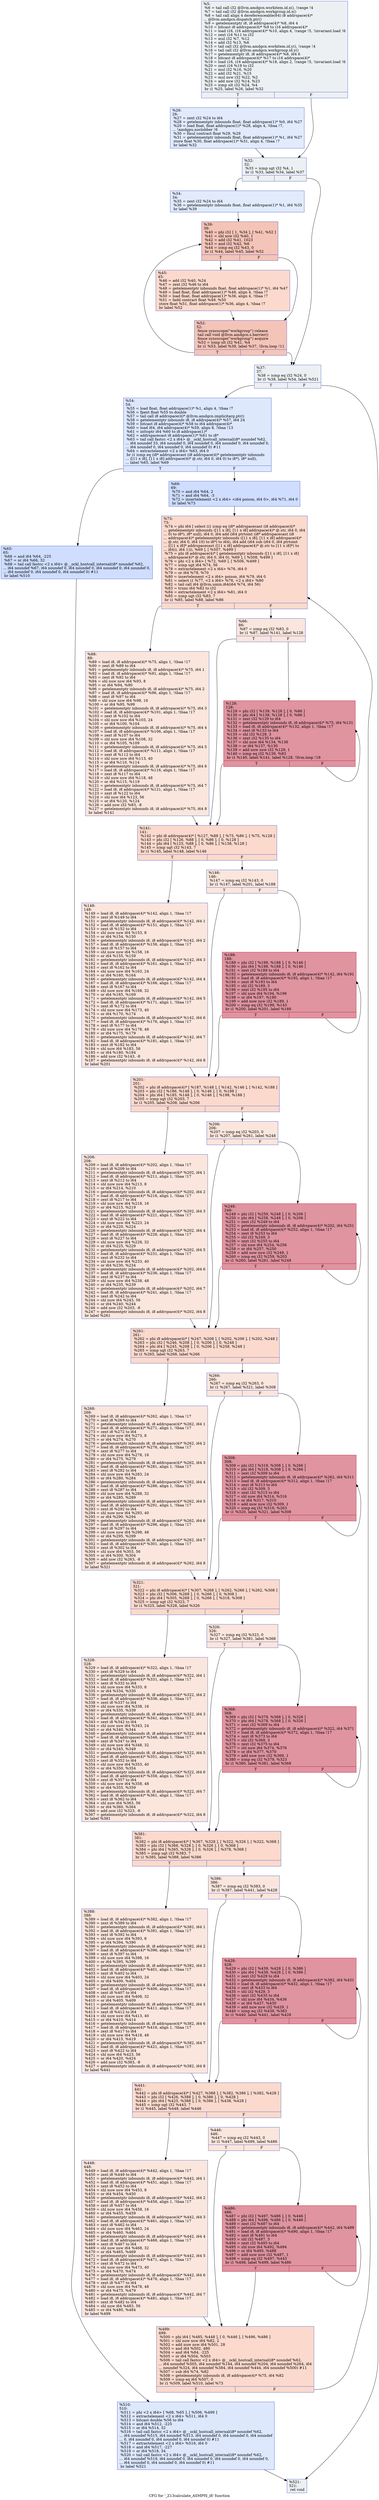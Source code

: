 digraph "CFG for '_Z13calculate_ASMPfS_ifi' function" {
	label="CFG for '_Z13calculate_ASMPfS_ifi' function";

	Node0x5fbd230 [shape=record,color="#3d50c3ff", style=filled, fillcolor="#d6dce470",label="{%5:\l  %6 = tail call i32 @llvm.amdgcn.workitem.id.x(), !range !4\l  %7 = tail call i32 @llvm.amdgcn.workgroup.id.x()\l  %8 = tail call align 4 dereferenceable(64) i8 addrspace(4)*\l... @llvm.amdgcn.dispatch.ptr()\l  %9 = getelementptr i8, i8 addrspace(4)* %8, i64 4\l  %10 = bitcast i8 addrspace(4)* %9 to i16 addrspace(4)*\l  %11 = load i16, i16 addrspace(4)* %10, align 4, !range !5, !invariant.load !6\l  %12 = zext i16 %11 to i32\l  %13 = mul i32 %7, %12\l  %14 = add i32 %13, %6\l  %15 = tail call i32 @llvm.amdgcn.workitem.id.y(), !range !4\l  %16 = tail call i32 @llvm.amdgcn.workgroup.id.y()\l  %17 = getelementptr i8, i8 addrspace(4)* %8, i64 6\l  %18 = bitcast i8 addrspace(4)* %17 to i16 addrspace(4)*\l  %19 = load i16, i16 addrspace(4)* %18, align 2, !range !5, !invariant.load !6\l  %20 = zext i16 %19 to i32\l  %21 = mul i32 %16, %20\l  %22 = add i32 %21, %15\l  %23 = mul nsw i32 %22, %2\l  %24 = add nsw i32 %14, %23\l  %25 = icmp ult i32 %24, %4\l  br i1 %25, label %26, label %32\l|{<s0>T|<s1>F}}"];
	Node0x5fbd230:s0 -> Node0x5fc0c70;
	Node0x5fbd230:s1 -> Node0x5fc0d00;
	Node0x5fc0c70 [shape=record,color="#3d50c3ff", style=filled, fillcolor="#bbd1f870",label="{%26:\l26:                                               \l  %27 = zext i32 %24 to i64\l  %28 = getelementptr inbounds float, float addrspace(1)* %0, i64 %27\l  %29 = load float, float addrspace(1)* %28, align 4, !tbaa !7,\l... !amdgpu.noclobber !6\l  %30 = fmul contract float %29, %29\l  %31 = getelementptr inbounds float, float addrspace(1)* %1, i64 %27\l  store float %30, float addrspace(1)* %31, align 4, !tbaa !7\l  br label %32\l}"];
	Node0x5fc0c70 -> Node0x5fc0d00;
	Node0x5fc0d00 [shape=record,color="#3d50c3ff", style=filled, fillcolor="#d6dce470",label="{%32:\l32:                                               \l  %33 = icmp sgt i32 %4, 1\l  br i1 %33, label %34, label %37\l|{<s0>T|<s1>F}}"];
	Node0x5fc0d00:s0 -> Node0x5fbfad0;
	Node0x5fc0d00:s1 -> Node0x5fc1b90;
	Node0x5fbfad0 [shape=record,color="#3d50c3ff", style=filled, fillcolor="#bbd1f870",label="{%34:\l34:                                               \l  %35 = zext i32 %24 to i64\l  %36 = getelementptr inbounds float, float addrspace(1)* %1, i64 %35\l  br label %39\l}"];
	Node0x5fbfad0 -> Node0x5fc1de0;
	Node0x5fc1b90 [shape=record,color="#3d50c3ff", style=filled, fillcolor="#d6dce470",label="{%37:\l37:                                               \l  %38 = icmp eq i32 %24, 0\l  br i1 %38, label %54, label %521\l|{<s0>T|<s1>F}}"];
	Node0x5fc1b90:s0 -> Node0x5fc1f30;
	Node0x5fc1b90:s1 -> Node0x5fc1f80;
	Node0x5fc1de0 [shape=record,color="#3d50c3ff", style=filled, fillcolor="#e97a5f70",label="{%39:\l39:                                               \l  %40 = phi i32 [ 1, %34 ], [ %41, %52 ]\l  %41 = shl nsw i32 %40, 1\l  %42 = add i32 %41, 1023\l  %43 = and i32 %42, %6\l  %44 = icmp eq i32 %43, 0\l  br i1 %44, label %45, label %52\l|{<s0>T|<s1>F}}"];
	Node0x5fc1de0:s0 -> Node0x5fc2470;
	Node0x5fc1de0:s1 -> Node0x5fc20f0;
	Node0x5fc2470 [shape=record,color="#3d50c3ff", style=filled, fillcolor="#f7ac8e70",label="{%45:\l45:                                               \l  %46 = add i32 %40, %24\l  %47 = zext i32 %46 to i64\l  %48 = getelementptr inbounds float, float addrspace(1)* %1, i64 %47\l  %49 = load float, float addrspace(1)* %48, align 4, !tbaa !7\l  %50 = load float, float addrspace(1)* %36, align 4, !tbaa !7\l  %51 = fadd contract float %49, %50\l  store float %51, float addrspace(1)* %36, align 4, !tbaa !7\l  br label %52\l}"];
	Node0x5fc2470 -> Node0x5fc20f0;
	Node0x5fc20f0 [shape=record,color="#3d50c3ff", style=filled, fillcolor="#e97a5f70",label="{%52:\l52:                                               \l  fence syncscope(\"workgroup\") release\l  tail call void @llvm.amdgcn.s.barrier()\l  fence syncscope(\"workgroup\") acquire\l  %53 = icmp slt i32 %41, %4\l  br i1 %53, label %39, label %37, !llvm.loop !11\l|{<s0>T|<s1>F}}"];
	Node0x5fc20f0:s0 -> Node0x5fc1de0;
	Node0x5fc20f0:s1 -> Node0x5fc1b90;
	Node0x5fc1f30 [shape=record,color="#3d50c3ff", style=filled, fillcolor="#b2ccfb70",label="{%54:\l54:                                               \l  %55 = load float, float addrspace(1)* %1, align 4, !tbaa !7\l  %56 = fpext float %55 to double\l  %57 = tail call i8 addrspace(4)* @llvm.amdgcn.implicitarg.ptr()\l  %58 = getelementptr inbounds i8, i8 addrspace(4)* %57, i64 24\l  %59 = bitcast i8 addrspace(4)* %58 to i64 addrspace(4)*\l  %60 = load i64, i64 addrspace(4)* %59, align 8, !tbaa !13\l  %61 = inttoptr i64 %60 to i8 addrspace(1)*\l  %62 = addrspacecast i8 addrspace(1)* %61 to i8*\l  %63 = tail call fastcc \<2 x i64\> @__ockl_hostcall_internal(i8* noundef %62,\l... i64 noundef 33, i64 noundef 0, i64 noundef 0, i64 noundef 0, i64 noundef 0,\l... i64 noundef 0, i64 noundef 0, i64 noundef 0) #11\l  %64 = extractelement \<2 x i64\> %63, i64 0\l  br i1 icmp eq (i8* addrspacecast (i8 addrspace(4)* getelementptr inbounds\l... ([11 x i8], [11 x i8] addrspace(4)* @.str, i64 0, i64 0) to i8*), i8* null),\l... label %65, label %69\l|{<s0>T|<s1>F}}"];
	Node0x5fc1f30:s0 -> Node0x5fc1ac0;
	Node0x5fc1f30:s1 -> Node0x5fc3d50;
	Node0x5fc1ac0 [shape=record,color="#3d50c3ff", style=filled, fillcolor="#93b5fe70",label="{%65:\l65:                                               \l  %66 = and i64 %64, -225\l  %67 = or i64 %66, 32\l  %68 = tail call fastcc \<2 x i64\> @__ockl_hostcall_internal(i8* noundef %62,\l... i64 noundef %67, i64 noundef 0, i64 noundef 0, i64 noundef 0, i64 noundef 0,\l... i64 noundef 0, i64 noundef 0, i64 noundef 0) #11\l  br label %510\l}"];
	Node0x5fc1ac0 -> Node0x5fc4c00;
	Node0x5fc3d50 [shape=record,color="#3d50c3ff", style=filled, fillcolor="#93b5fe70",label="{%69:\l69:                                               \l  %70 = and i64 %64, 2\l  %71 = and i64 %64, -3\l  %72 = insertelement \<2 x i64\> \<i64 poison, i64 0\>, i64 %71, i64 0\l  br label %73\l}"];
	Node0x5fc3d50 -> Node0x5fc57a0;
	Node0x5fc57a0 [shape=record,color="#3d50c3ff", style=filled, fillcolor="#f7ac8e70",label="{%73:\l73:                                               \l  %74 = phi i64 [ select (i1 icmp eq (i8* addrspacecast (i8 addrspace(4)*\l... getelementptr inbounds ([11 x i8], [11 x i8] addrspace(4)* @.str, i64 0, i64\l... 0) to i8*), i8* null), i64 0, i64 add (i64 ptrtoint (i8* addrspacecast (i8\l... addrspace(4)* getelementptr inbounds ([11 x i8], [11 x i8] addrspace(4)*\l... @.str, i64 0, i64 10) to i8*) to i64), i64 add (i64 sub (i64 0, i64 ptrtoint\l... ([11 x i8]* addrspacecast ([11 x i8] addrspace(4)* @.str to [11 x i8]*) to\l... i64)), i64 1))), %69 ], [ %507, %499 ]\l  %75 = phi i8 addrspace(4)* [ getelementptr inbounds ([11 x i8], [11 x i8]\l... addrspace(4)* @.str, i64 0, i64 0), %69 ], [ %508, %499 ]\l  %76 = phi \<2 x i64\> [ %72, %69 ], [ %506, %499 ]\l  %77 = icmp ugt i64 %74, 56\l  %78 = extractelement \<2 x i64\> %76, i64 0\l  %79 = or i64 %78, %70\l  %80 = insertelement \<2 x i64\> poison, i64 %79, i64 0\l  %81 = select i1 %77, \<2 x i64\> %76, \<2 x i64\> %80\l  %82 = tail call i64 @llvm.umin.i64(i64 %74, i64 56)\l  %83 = trunc i64 %82 to i32\l  %84 = extractelement \<2 x i64\> %81, i64 0\l  %85 = icmp ugt i32 %83, 7\l  br i1 %85, label %88, label %86\l|{<s0>T|<s1>F}}"];
	Node0x5fc57a0:s0 -> Node0x5fc6710;
	Node0x5fc57a0:s1 -> Node0x5fc67a0;
	Node0x5fc67a0 [shape=record,color="#3d50c3ff", style=filled, fillcolor="#f3c7b170",label="{%86:\l86:                                               \l  %87 = icmp eq i32 %83, 0\l  br i1 %87, label %141, label %128\l|{<s0>T|<s1>F}}"];
	Node0x5fc67a0:s0 -> Node0x5fc6970;
	Node0x5fc67a0:s1 -> Node0x5fc69c0;
	Node0x5fc6710 [shape=record,color="#3d50c3ff", style=filled, fillcolor="#f3c7b170",label="{%88:\l88:                                               \l  %89 = load i8, i8 addrspace(4)* %75, align 1, !tbaa !17\l  %90 = zext i8 %89 to i64\l  %91 = getelementptr inbounds i8, i8 addrspace(4)* %75, i64 1\l  %92 = load i8, i8 addrspace(4)* %91, align 1, !tbaa !17\l  %93 = zext i8 %92 to i64\l  %94 = shl nuw nsw i64 %93, 8\l  %95 = or i64 %94, %90\l  %96 = getelementptr inbounds i8, i8 addrspace(4)* %75, i64 2\l  %97 = load i8, i8 addrspace(4)* %96, align 1, !tbaa !17\l  %98 = zext i8 %97 to i64\l  %99 = shl nuw nsw i64 %98, 16\l  %100 = or i64 %95, %99\l  %101 = getelementptr inbounds i8, i8 addrspace(4)* %75, i64 3\l  %102 = load i8, i8 addrspace(4)* %101, align 1, !tbaa !17\l  %103 = zext i8 %102 to i64\l  %104 = shl nuw nsw i64 %103, 24\l  %105 = or i64 %100, %104\l  %106 = getelementptr inbounds i8, i8 addrspace(4)* %75, i64 4\l  %107 = load i8, i8 addrspace(4)* %106, align 1, !tbaa !17\l  %108 = zext i8 %107 to i64\l  %109 = shl nuw nsw i64 %108, 32\l  %110 = or i64 %105, %109\l  %111 = getelementptr inbounds i8, i8 addrspace(4)* %75, i64 5\l  %112 = load i8, i8 addrspace(4)* %111, align 1, !tbaa !17\l  %113 = zext i8 %112 to i64\l  %114 = shl nuw nsw i64 %113, 40\l  %115 = or i64 %110, %114\l  %116 = getelementptr inbounds i8, i8 addrspace(4)* %75, i64 6\l  %117 = load i8, i8 addrspace(4)* %116, align 1, !tbaa !17\l  %118 = zext i8 %117 to i64\l  %119 = shl nuw nsw i64 %118, 48\l  %120 = or i64 %115, %119\l  %121 = getelementptr inbounds i8, i8 addrspace(4)* %75, i64 7\l  %122 = load i8, i8 addrspace(4)* %121, align 1, !tbaa !17\l  %123 = zext i8 %122 to i64\l  %124 = shl nuw i64 %123, 56\l  %125 = or i64 %120, %124\l  %126 = add nsw i32 %83, -8\l  %127 = getelementptr inbounds i8, i8 addrspace(4)* %75, i64 8\l  br label %141\l}"];
	Node0x5fc6710 -> Node0x5fc6970;
	Node0x5fc69c0 [shape=record,color="#b70d28ff", style=filled, fillcolor="#b70d2870",label="{%128:\l128:                                              \l  %129 = phi i32 [ %139, %128 ], [ 0, %86 ]\l  %130 = phi i64 [ %138, %128 ], [ 0, %86 ]\l  %131 = zext i32 %129 to i64\l  %132 = getelementptr inbounds i8, i8 addrspace(4)* %75, i64 %131\l  %133 = load i8, i8 addrspace(4)* %132, align 1, !tbaa !17\l  %134 = zext i8 %133 to i64\l  %135 = shl i32 %129, 3\l  %136 = zext i32 %135 to i64\l  %137 = shl nuw i64 %134, %136\l  %138 = or i64 %137, %130\l  %139 = add nuw nsw i32 %129, 1\l  %140 = icmp eq i32 %139, %83\l  br i1 %140, label %141, label %128, !llvm.loop !18\l|{<s0>T|<s1>F}}"];
	Node0x5fc69c0:s0 -> Node0x5fc6970;
	Node0x5fc69c0:s1 -> Node0x5fc69c0;
	Node0x5fc6970 [shape=record,color="#3d50c3ff", style=filled, fillcolor="#f7ac8e70",label="{%141:\l141:                                              \l  %142 = phi i8 addrspace(4)* [ %127, %88 ], [ %75, %86 ], [ %75, %128 ]\l  %143 = phi i32 [ %126, %88 ], [ 0, %86 ], [ 0, %128 ]\l  %144 = phi i64 [ %125, %88 ], [ 0, %86 ], [ %138, %128 ]\l  %145 = icmp ugt i32 %143, 7\l  br i1 %145, label %148, label %146\l|{<s0>T|<s1>F}}"];
	Node0x5fc6970:s0 -> Node0x5fc9820;
	Node0x5fc6970:s1 -> Node0x5fc9870;
	Node0x5fc9870 [shape=record,color="#3d50c3ff", style=filled, fillcolor="#f3c7b170",label="{%146:\l146:                                              \l  %147 = icmp eq i32 %143, 0\l  br i1 %147, label %201, label %188\l|{<s0>T|<s1>F}}"];
	Node0x5fc9870:s0 -> Node0x5fc9a40;
	Node0x5fc9870:s1 -> Node0x5fc9a90;
	Node0x5fc9820 [shape=record,color="#3d50c3ff", style=filled, fillcolor="#f3c7b170",label="{%148:\l148:                                              \l  %149 = load i8, i8 addrspace(4)* %142, align 1, !tbaa !17\l  %150 = zext i8 %149 to i64\l  %151 = getelementptr inbounds i8, i8 addrspace(4)* %142, i64 1\l  %152 = load i8, i8 addrspace(4)* %151, align 1, !tbaa !17\l  %153 = zext i8 %152 to i64\l  %154 = shl nuw nsw i64 %153, 8\l  %155 = or i64 %154, %150\l  %156 = getelementptr inbounds i8, i8 addrspace(4)* %142, i64 2\l  %157 = load i8, i8 addrspace(4)* %156, align 1, !tbaa !17\l  %158 = zext i8 %157 to i64\l  %159 = shl nuw nsw i64 %158, 16\l  %160 = or i64 %155, %159\l  %161 = getelementptr inbounds i8, i8 addrspace(4)* %142, i64 3\l  %162 = load i8, i8 addrspace(4)* %161, align 1, !tbaa !17\l  %163 = zext i8 %162 to i64\l  %164 = shl nuw nsw i64 %163, 24\l  %165 = or i64 %160, %164\l  %166 = getelementptr inbounds i8, i8 addrspace(4)* %142, i64 4\l  %167 = load i8, i8 addrspace(4)* %166, align 1, !tbaa !17\l  %168 = zext i8 %167 to i64\l  %169 = shl nuw nsw i64 %168, 32\l  %170 = or i64 %165, %169\l  %171 = getelementptr inbounds i8, i8 addrspace(4)* %142, i64 5\l  %172 = load i8, i8 addrspace(4)* %171, align 1, !tbaa !17\l  %173 = zext i8 %172 to i64\l  %174 = shl nuw nsw i64 %173, 40\l  %175 = or i64 %170, %174\l  %176 = getelementptr inbounds i8, i8 addrspace(4)* %142, i64 6\l  %177 = load i8, i8 addrspace(4)* %176, align 1, !tbaa !17\l  %178 = zext i8 %177 to i64\l  %179 = shl nuw nsw i64 %178, 48\l  %180 = or i64 %175, %179\l  %181 = getelementptr inbounds i8, i8 addrspace(4)* %142, i64 7\l  %182 = load i8, i8 addrspace(4)* %181, align 1, !tbaa !17\l  %183 = zext i8 %182 to i64\l  %184 = shl nuw i64 %183, 56\l  %185 = or i64 %180, %184\l  %186 = add nsw i32 %143, -8\l  %187 = getelementptr inbounds i8, i8 addrspace(4)* %142, i64 8\l  br label %201\l}"];
	Node0x5fc9820 -> Node0x5fc9a40;
	Node0x5fc9a90 [shape=record,color="#b70d28ff", style=filled, fillcolor="#b70d2870",label="{%188:\l188:                                              \l  %189 = phi i32 [ %199, %188 ], [ 0, %146 ]\l  %190 = phi i64 [ %198, %188 ], [ 0, %146 ]\l  %191 = zext i32 %189 to i64\l  %192 = getelementptr inbounds i8, i8 addrspace(4)* %142, i64 %191\l  %193 = load i8, i8 addrspace(4)* %192, align 1, !tbaa !17\l  %194 = zext i8 %193 to i64\l  %195 = shl i32 %189, 3\l  %196 = zext i32 %195 to i64\l  %197 = shl nuw i64 %194, %196\l  %198 = or i64 %197, %190\l  %199 = add nuw nsw i32 %189, 1\l  %200 = icmp eq i32 %199, %143\l  br i1 %200, label %201, label %188\l|{<s0>T|<s1>F}}"];
	Node0x5fc9a90:s0 -> Node0x5fc9a40;
	Node0x5fc9a90:s1 -> Node0x5fc9a90;
	Node0x5fc9a40 [shape=record,color="#3d50c3ff", style=filled, fillcolor="#f7ac8e70",label="{%201:\l201:                                              \l  %202 = phi i8 addrspace(4)* [ %187, %148 ], [ %142, %146 ], [ %142, %188 ]\l  %203 = phi i32 [ %186, %148 ], [ 0, %146 ], [ 0, %188 ]\l  %204 = phi i64 [ %185, %148 ], [ 0, %146 ], [ %198, %188 ]\l  %205 = icmp ugt i32 %203, 7\l  br i1 %205, label %208, label %206\l|{<s0>T|<s1>F}}"];
	Node0x5fc9a40:s0 -> Node0x5fcbb50;
	Node0x5fc9a40:s1 -> Node0x5fcbba0;
	Node0x5fcbba0 [shape=record,color="#3d50c3ff", style=filled, fillcolor="#f3c7b170",label="{%206:\l206:                                              \l  %207 = icmp eq i32 %203, 0\l  br i1 %207, label %261, label %248\l|{<s0>T|<s1>F}}"];
	Node0x5fcbba0:s0 -> Node0x5fcbd30;
	Node0x5fcbba0:s1 -> Node0x5fcbd80;
	Node0x5fcbb50 [shape=record,color="#3d50c3ff", style=filled, fillcolor="#f3c7b170",label="{%208:\l208:                                              \l  %209 = load i8, i8 addrspace(4)* %202, align 1, !tbaa !17\l  %210 = zext i8 %209 to i64\l  %211 = getelementptr inbounds i8, i8 addrspace(4)* %202, i64 1\l  %212 = load i8, i8 addrspace(4)* %211, align 1, !tbaa !17\l  %213 = zext i8 %212 to i64\l  %214 = shl nuw nsw i64 %213, 8\l  %215 = or i64 %214, %210\l  %216 = getelementptr inbounds i8, i8 addrspace(4)* %202, i64 2\l  %217 = load i8, i8 addrspace(4)* %216, align 1, !tbaa !17\l  %218 = zext i8 %217 to i64\l  %219 = shl nuw nsw i64 %218, 16\l  %220 = or i64 %215, %219\l  %221 = getelementptr inbounds i8, i8 addrspace(4)* %202, i64 3\l  %222 = load i8, i8 addrspace(4)* %221, align 1, !tbaa !17\l  %223 = zext i8 %222 to i64\l  %224 = shl nuw nsw i64 %223, 24\l  %225 = or i64 %220, %224\l  %226 = getelementptr inbounds i8, i8 addrspace(4)* %202, i64 4\l  %227 = load i8, i8 addrspace(4)* %226, align 1, !tbaa !17\l  %228 = zext i8 %227 to i64\l  %229 = shl nuw nsw i64 %228, 32\l  %230 = or i64 %225, %229\l  %231 = getelementptr inbounds i8, i8 addrspace(4)* %202, i64 5\l  %232 = load i8, i8 addrspace(4)* %231, align 1, !tbaa !17\l  %233 = zext i8 %232 to i64\l  %234 = shl nuw nsw i64 %233, 40\l  %235 = or i64 %230, %234\l  %236 = getelementptr inbounds i8, i8 addrspace(4)* %202, i64 6\l  %237 = load i8, i8 addrspace(4)* %236, align 1, !tbaa !17\l  %238 = zext i8 %237 to i64\l  %239 = shl nuw nsw i64 %238, 48\l  %240 = or i64 %235, %239\l  %241 = getelementptr inbounds i8, i8 addrspace(4)* %202, i64 7\l  %242 = load i8, i8 addrspace(4)* %241, align 1, !tbaa !17\l  %243 = zext i8 %242 to i64\l  %244 = shl nuw i64 %243, 56\l  %245 = or i64 %240, %244\l  %246 = add nsw i32 %203, -8\l  %247 = getelementptr inbounds i8, i8 addrspace(4)* %202, i64 8\l  br label %261\l}"];
	Node0x5fcbb50 -> Node0x5fcbd30;
	Node0x5fcbd80 [shape=record,color="#b70d28ff", style=filled, fillcolor="#b70d2870",label="{%248:\l248:                                              \l  %249 = phi i32 [ %259, %248 ], [ 0, %206 ]\l  %250 = phi i64 [ %258, %248 ], [ 0, %206 ]\l  %251 = zext i32 %249 to i64\l  %252 = getelementptr inbounds i8, i8 addrspace(4)* %202, i64 %251\l  %253 = load i8, i8 addrspace(4)* %252, align 1, !tbaa !17\l  %254 = zext i8 %253 to i64\l  %255 = shl i32 %249, 3\l  %256 = zext i32 %255 to i64\l  %257 = shl nuw i64 %254, %256\l  %258 = or i64 %257, %250\l  %259 = add nuw nsw i32 %249, 1\l  %260 = icmp eq i32 %259, %203\l  br i1 %260, label %261, label %248\l|{<s0>T|<s1>F}}"];
	Node0x5fcbd80:s0 -> Node0x5fcbd30;
	Node0x5fcbd80:s1 -> Node0x5fcbd80;
	Node0x5fcbd30 [shape=record,color="#3d50c3ff", style=filled, fillcolor="#f7ac8e70",label="{%261:\l261:                                              \l  %262 = phi i8 addrspace(4)* [ %247, %208 ], [ %202, %206 ], [ %202, %248 ]\l  %263 = phi i32 [ %246, %208 ], [ 0, %206 ], [ 0, %248 ]\l  %264 = phi i64 [ %245, %208 ], [ 0, %206 ], [ %258, %248 ]\l  %265 = icmp ugt i32 %263, 7\l  br i1 %265, label %268, label %266\l|{<s0>T|<s1>F}}"];
	Node0x5fcbd30:s0 -> Node0x5fc8e90;
	Node0x5fcbd30:s1 -> Node0x5fc8ee0;
	Node0x5fc8ee0 [shape=record,color="#3d50c3ff", style=filled, fillcolor="#f3c7b170",label="{%266:\l266:                                              \l  %267 = icmp eq i32 %263, 0\l  br i1 %267, label %321, label %308\l|{<s0>T|<s1>F}}"];
	Node0x5fc8ee0:s0 -> Node0x5fce7c0;
	Node0x5fc8ee0:s1 -> Node0x5fce810;
	Node0x5fc8e90 [shape=record,color="#3d50c3ff", style=filled, fillcolor="#f3c7b170",label="{%268:\l268:                                              \l  %269 = load i8, i8 addrspace(4)* %262, align 1, !tbaa !17\l  %270 = zext i8 %269 to i64\l  %271 = getelementptr inbounds i8, i8 addrspace(4)* %262, i64 1\l  %272 = load i8, i8 addrspace(4)* %271, align 1, !tbaa !17\l  %273 = zext i8 %272 to i64\l  %274 = shl nuw nsw i64 %273, 8\l  %275 = or i64 %274, %270\l  %276 = getelementptr inbounds i8, i8 addrspace(4)* %262, i64 2\l  %277 = load i8, i8 addrspace(4)* %276, align 1, !tbaa !17\l  %278 = zext i8 %277 to i64\l  %279 = shl nuw nsw i64 %278, 16\l  %280 = or i64 %275, %279\l  %281 = getelementptr inbounds i8, i8 addrspace(4)* %262, i64 3\l  %282 = load i8, i8 addrspace(4)* %281, align 1, !tbaa !17\l  %283 = zext i8 %282 to i64\l  %284 = shl nuw nsw i64 %283, 24\l  %285 = or i64 %280, %284\l  %286 = getelementptr inbounds i8, i8 addrspace(4)* %262, i64 4\l  %287 = load i8, i8 addrspace(4)* %286, align 1, !tbaa !17\l  %288 = zext i8 %287 to i64\l  %289 = shl nuw nsw i64 %288, 32\l  %290 = or i64 %285, %289\l  %291 = getelementptr inbounds i8, i8 addrspace(4)* %262, i64 5\l  %292 = load i8, i8 addrspace(4)* %291, align 1, !tbaa !17\l  %293 = zext i8 %292 to i64\l  %294 = shl nuw nsw i64 %293, 40\l  %295 = or i64 %290, %294\l  %296 = getelementptr inbounds i8, i8 addrspace(4)* %262, i64 6\l  %297 = load i8, i8 addrspace(4)* %296, align 1, !tbaa !17\l  %298 = zext i8 %297 to i64\l  %299 = shl nuw nsw i64 %298, 48\l  %300 = or i64 %295, %299\l  %301 = getelementptr inbounds i8, i8 addrspace(4)* %262, i64 7\l  %302 = load i8, i8 addrspace(4)* %301, align 1, !tbaa !17\l  %303 = zext i8 %302 to i64\l  %304 = shl nuw i64 %303, 56\l  %305 = or i64 %300, %304\l  %306 = add nsw i32 %263, -8\l  %307 = getelementptr inbounds i8, i8 addrspace(4)* %262, i64 8\l  br label %321\l}"];
	Node0x5fc8e90 -> Node0x5fce7c0;
	Node0x5fce810 [shape=record,color="#b70d28ff", style=filled, fillcolor="#b70d2870",label="{%308:\l308:                                              \l  %309 = phi i32 [ %319, %308 ], [ 0, %266 ]\l  %310 = phi i64 [ %318, %308 ], [ 0, %266 ]\l  %311 = zext i32 %309 to i64\l  %312 = getelementptr inbounds i8, i8 addrspace(4)* %262, i64 %311\l  %313 = load i8, i8 addrspace(4)* %312, align 1, !tbaa !17\l  %314 = zext i8 %313 to i64\l  %315 = shl i32 %309, 3\l  %316 = zext i32 %315 to i64\l  %317 = shl nuw i64 %314, %316\l  %318 = or i64 %317, %310\l  %319 = add nuw nsw i32 %309, 1\l  %320 = icmp eq i32 %319, %263\l  br i1 %320, label %321, label %308\l|{<s0>T|<s1>F}}"];
	Node0x5fce810:s0 -> Node0x5fce7c0;
	Node0x5fce810:s1 -> Node0x5fce810;
	Node0x5fce7c0 [shape=record,color="#3d50c3ff", style=filled, fillcolor="#f7ac8e70",label="{%321:\l321:                                              \l  %322 = phi i8 addrspace(4)* [ %307, %268 ], [ %262, %266 ], [ %262, %308 ]\l  %323 = phi i32 [ %306, %268 ], [ 0, %266 ], [ 0, %308 ]\l  %324 = phi i64 [ %305, %268 ], [ 0, %266 ], [ %318, %308 ]\l  %325 = icmp ugt i32 %323, 7\l  br i1 %325, label %328, label %326\l|{<s0>T|<s1>F}}"];
	Node0x5fce7c0:s0 -> Node0x5fc71b0;
	Node0x5fce7c0:s1 -> Node0x5fc7200;
	Node0x5fc7200 [shape=record,color="#3d50c3ff", style=filled, fillcolor="#f3c7b170",label="{%326:\l326:                                              \l  %327 = icmp eq i32 %323, 0\l  br i1 %327, label %381, label %368\l|{<s0>T|<s1>F}}"];
	Node0x5fc7200:s0 -> Node0x5fc7390;
	Node0x5fc7200:s1 -> Node0x5fc73e0;
	Node0x5fc71b0 [shape=record,color="#3d50c3ff", style=filled, fillcolor="#f3c7b170",label="{%328:\l328:                                              \l  %329 = load i8, i8 addrspace(4)* %322, align 1, !tbaa !17\l  %330 = zext i8 %329 to i64\l  %331 = getelementptr inbounds i8, i8 addrspace(4)* %322, i64 1\l  %332 = load i8, i8 addrspace(4)* %331, align 1, !tbaa !17\l  %333 = zext i8 %332 to i64\l  %334 = shl nuw nsw i64 %333, 8\l  %335 = or i64 %334, %330\l  %336 = getelementptr inbounds i8, i8 addrspace(4)* %322, i64 2\l  %337 = load i8, i8 addrspace(4)* %336, align 1, !tbaa !17\l  %338 = zext i8 %337 to i64\l  %339 = shl nuw nsw i64 %338, 16\l  %340 = or i64 %335, %339\l  %341 = getelementptr inbounds i8, i8 addrspace(4)* %322, i64 3\l  %342 = load i8, i8 addrspace(4)* %341, align 1, !tbaa !17\l  %343 = zext i8 %342 to i64\l  %344 = shl nuw nsw i64 %343, 24\l  %345 = or i64 %340, %344\l  %346 = getelementptr inbounds i8, i8 addrspace(4)* %322, i64 4\l  %347 = load i8, i8 addrspace(4)* %346, align 1, !tbaa !17\l  %348 = zext i8 %347 to i64\l  %349 = shl nuw nsw i64 %348, 32\l  %350 = or i64 %345, %349\l  %351 = getelementptr inbounds i8, i8 addrspace(4)* %322, i64 5\l  %352 = load i8, i8 addrspace(4)* %351, align 1, !tbaa !17\l  %353 = zext i8 %352 to i64\l  %354 = shl nuw nsw i64 %353, 40\l  %355 = or i64 %350, %354\l  %356 = getelementptr inbounds i8, i8 addrspace(4)* %322, i64 6\l  %357 = load i8, i8 addrspace(4)* %356, align 1, !tbaa !17\l  %358 = zext i8 %357 to i64\l  %359 = shl nuw nsw i64 %358, 48\l  %360 = or i64 %355, %359\l  %361 = getelementptr inbounds i8, i8 addrspace(4)* %322, i64 7\l  %362 = load i8, i8 addrspace(4)* %361, align 1, !tbaa !17\l  %363 = zext i8 %362 to i64\l  %364 = shl nuw i64 %363, 56\l  %365 = or i64 %360, %364\l  %366 = add nsw i32 %323, -8\l  %367 = getelementptr inbounds i8, i8 addrspace(4)* %322, i64 8\l  br label %381\l}"];
	Node0x5fc71b0 -> Node0x5fc7390;
	Node0x5fc73e0 [shape=record,color="#b70d28ff", style=filled, fillcolor="#b70d2870",label="{%368:\l368:                                              \l  %369 = phi i32 [ %379, %368 ], [ 0, %326 ]\l  %370 = phi i64 [ %378, %368 ], [ 0, %326 ]\l  %371 = zext i32 %369 to i64\l  %372 = getelementptr inbounds i8, i8 addrspace(4)* %322, i64 %371\l  %373 = load i8, i8 addrspace(4)* %372, align 1, !tbaa !17\l  %374 = zext i8 %373 to i64\l  %375 = shl i32 %369, 3\l  %376 = zext i32 %375 to i64\l  %377 = shl nuw i64 %374, %376\l  %378 = or i64 %377, %370\l  %379 = add nuw nsw i32 %369, 1\l  %380 = icmp eq i32 %379, %323\l  br i1 %380, label %381, label %368\l|{<s0>T|<s1>F}}"];
	Node0x5fc73e0:s0 -> Node0x5fc7390;
	Node0x5fc73e0:s1 -> Node0x5fc73e0;
	Node0x5fc7390 [shape=record,color="#3d50c3ff", style=filled, fillcolor="#f7ac8e70",label="{%381:\l381:                                              \l  %382 = phi i8 addrspace(4)* [ %367, %328 ], [ %322, %326 ], [ %322, %368 ]\l  %383 = phi i32 [ %366, %328 ], [ 0, %326 ], [ 0, %368 ]\l  %384 = phi i64 [ %365, %328 ], [ 0, %326 ], [ %378, %368 ]\l  %385 = icmp ugt i32 %383, 7\l  br i1 %385, label %388, label %386\l|{<s0>T|<s1>F}}"];
	Node0x5fc7390:s0 -> Node0x5fd34b0;
	Node0x5fc7390:s1 -> Node0x5fd3500;
	Node0x5fd3500 [shape=record,color="#3d50c3ff", style=filled, fillcolor="#f3c7b170",label="{%386:\l386:                                              \l  %387 = icmp eq i32 %383, 0\l  br i1 %387, label %441, label %428\l|{<s0>T|<s1>F}}"];
	Node0x5fd3500:s0 -> Node0x5fd3690;
	Node0x5fd3500:s1 -> Node0x5fd36e0;
	Node0x5fd34b0 [shape=record,color="#3d50c3ff", style=filled, fillcolor="#f3c7b170",label="{%388:\l388:                                              \l  %389 = load i8, i8 addrspace(4)* %382, align 1, !tbaa !17\l  %390 = zext i8 %389 to i64\l  %391 = getelementptr inbounds i8, i8 addrspace(4)* %382, i64 1\l  %392 = load i8, i8 addrspace(4)* %391, align 1, !tbaa !17\l  %393 = zext i8 %392 to i64\l  %394 = shl nuw nsw i64 %393, 8\l  %395 = or i64 %394, %390\l  %396 = getelementptr inbounds i8, i8 addrspace(4)* %382, i64 2\l  %397 = load i8, i8 addrspace(4)* %396, align 1, !tbaa !17\l  %398 = zext i8 %397 to i64\l  %399 = shl nuw nsw i64 %398, 16\l  %400 = or i64 %395, %399\l  %401 = getelementptr inbounds i8, i8 addrspace(4)* %382, i64 3\l  %402 = load i8, i8 addrspace(4)* %401, align 1, !tbaa !17\l  %403 = zext i8 %402 to i64\l  %404 = shl nuw nsw i64 %403, 24\l  %405 = or i64 %400, %404\l  %406 = getelementptr inbounds i8, i8 addrspace(4)* %382, i64 4\l  %407 = load i8, i8 addrspace(4)* %406, align 1, !tbaa !17\l  %408 = zext i8 %407 to i64\l  %409 = shl nuw nsw i64 %408, 32\l  %410 = or i64 %405, %409\l  %411 = getelementptr inbounds i8, i8 addrspace(4)* %382, i64 5\l  %412 = load i8, i8 addrspace(4)* %411, align 1, !tbaa !17\l  %413 = zext i8 %412 to i64\l  %414 = shl nuw nsw i64 %413, 40\l  %415 = or i64 %410, %414\l  %416 = getelementptr inbounds i8, i8 addrspace(4)* %382, i64 6\l  %417 = load i8, i8 addrspace(4)* %416, align 1, !tbaa !17\l  %418 = zext i8 %417 to i64\l  %419 = shl nuw nsw i64 %418, 48\l  %420 = or i64 %415, %419\l  %421 = getelementptr inbounds i8, i8 addrspace(4)* %382, i64 7\l  %422 = load i8, i8 addrspace(4)* %421, align 1, !tbaa !17\l  %423 = zext i8 %422 to i64\l  %424 = shl nuw i64 %423, 56\l  %425 = or i64 %420, %424\l  %426 = add nsw i32 %383, -8\l  %427 = getelementptr inbounds i8, i8 addrspace(4)* %382, i64 8\l  br label %441\l}"];
	Node0x5fd34b0 -> Node0x5fd3690;
	Node0x5fd36e0 [shape=record,color="#b70d28ff", style=filled, fillcolor="#b70d2870",label="{%428:\l428:                                              \l  %429 = phi i32 [ %439, %428 ], [ 0, %386 ]\l  %430 = phi i64 [ %438, %428 ], [ 0, %386 ]\l  %431 = zext i32 %429 to i64\l  %432 = getelementptr inbounds i8, i8 addrspace(4)* %382, i64 %431\l  %433 = load i8, i8 addrspace(4)* %432, align 1, !tbaa !17\l  %434 = zext i8 %433 to i64\l  %435 = shl i32 %429, 3\l  %436 = zext i32 %435 to i64\l  %437 = shl nuw i64 %434, %436\l  %438 = or i64 %437, %430\l  %439 = add nuw nsw i32 %429, 1\l  %440 = icmp eq i32 %439, %383\l  br i1 %440, label %441, label %428\l|{<s0>T|<s1>F}}"];
	Node0x5fd36e0:s0 -> Node0x5fd3690;
	Node0x5fd36e0:s1 -> Node0x5fd36e0;
	Node0x5fd3690 [shape=record,color="#3d50c3ff", style=filled, fillcolor="#f7ac8e70",label="{%441:\l441:                                              \l  %442 = phi i8 addrspace(4)* [ %427, %388 ], [ %382, %386 ], [ %382, %428 ]\l  %443 = phi i32 [ %426, %388 ], [ 0, %386 ], [ 0, %428 ]\l  %444 = phi i64 [ %425, %388 ], [ 0, %386 ], [ %438, %428 ]\l  %445 = icmp ugt i32 %443, 7\l  br i1 %445, label %448, label %446\l|{<s0>T|<s1>F}}"];
	Node0x5fd3690:s0 -> Node0x5fd5d10;
	Node0x5fd3690:s1 -> Node0x5fd5d60;
	Node0x5fd5d60 [shape=record,color="#3d50c3ff", style=filled, fillcolor="#f3c7b170",label="{%446:\l446:                                              \l  %447 = icmp eq i32 %443, 0\l  br i1 %447, label %499, label %486\l|{<s0>T|<s1>F}}"];
	Node0x5fd5d60:s0 -> Node0x5fc5c40;
	Node0x5fd5d60:s1 -> Node0x5fd5ef0;
	Node0x5fd5d10 [shape=record,color="#3d50c3ff", style=filled, fillcolor="#f3c7b170",label="{%448:\l448:                                              \l  %449 = load i8, i8 addrspace(4)* %442, align 1, !tbaa !17\l  %450 = zext i8 %449 to i64\l  %451 = getelementptr inbounds i8, i8 addrspace(4)* %442, i64 1\l  %452 = load i8, i8 addrspace(4)* %451, align 1, !tbaa !17\l  %453 = zext i8 %452 to i64\l  %454 = shl nuw nsw i64 %453, 8\l  %455 = or i64 %454, %450\l  %456 = getelementptr inbounds i8, i8 addrspace(4)* %442, i64 2\l  %457 = load i8, i8 addrspace(4)* %456, align 1, !tbaa !17\l  %458 = zext i8 %457 to i64\l  %459 = shl nuw nsw i64 %458, 16\l  %460 = or i64 %455, %459\l  %461 = getelementptr inbounds i8, i8 addrspace(4)* %442, i64 3\l  %462 = load i8, i8 addrspace(4)* %461, align 1, !tbaa !17\l  %463 = zext i8 %462 to i64\l  %464 = shl nuw nsw i64 %463, 24\l  %465 = or i64 %460, %464\l  %466 = getelementptr inbounds i8, i8 addrspace(4)* %442, i64 4\l  %467 = load i8, i8 addrspace(4)* %466, align 1, !tbaa !17\l  %468 = zext i8 %467 to i64\l  %469 = shl nuw nsw i64 %468, 32\l  %470 = or i64 %465, %469\l  %471 = getelementptr inbounds i8, i8 addrspace(4)* %442, i64 5\l  %472 = load i8, i8 addrspace(4)* %471, align 1, !tbaa !17\l  %473 = zext i8 %472 to i64\l  %474 = shl nuw nsw i64 %473, 40\l  %475 = or i64 %470, %474\l  %476 = getelementptr inbounds i8, i8 addrspace(4)* %442, i64 6\l  %477 = load i8, i8 addrspace(4)* %476, align 1, !tbaa !17\l  %478 = zext i8 %477 to i64\l  %479 = shl nuw nsw i64 %478, 48\l  %480 = or i64 %475, %479\l  %481 = getelementptr inbounds i8, i8 addrspace(4)* %442, i64 7\l  %482 = load i8, i8 addrspace(4)* %481, align 1, !tbaa !17\l  %483 = zext i8 %482 to i64\l  %484 = shl nuw i64 %483, 56\l  %485 = or i64 %480, %484\l  br label %499\l}"];
	Node0x5fd5d10 -> Node0x5fc5c40;
	Node0x5fd5ef0 [shape=record,color="#b70d28ff", style=filled, fillcolor="#b70d2870",label="{%486:\l486:                                              \l  %487 = phi i32 [ %497, %486 ], [ 0, %446 ]\l  %488 = phi i64 [ %496, %486 ], [ 0, %446 ]\l  %489 = zext i32 %487 to i64\l  %490 = getelementptr inbounds i8, i8 addrspace(4)* %442, i64 %489\l  %491 = load i8, i8 addrspace(4)* %490, align 1, !tbaa !17\l  %492 = zext i8 %491 to i64\l  %493 = shl i32 %487, 3\l  %494 = zext i32 %493 to i64\l  %495 = shl nuw i64 %492, %494\l  %496 = or i64 %495, %488\l  %497 = add nuw nsw i32 %487, 1\l  %498 = icmp eq i32 %497, %443\l  br i1 %498, label %499, label %486\l|{<s0>T|<s1>F}}"];
	Node0x5fd5ef0:s0 -> Node0x5fc5c40;
	Node0x5fd5ef0:s1 -> Node0x5fd5ef0;
	Node0x5fc5c40 [shape=record,color="#3d50c3ff", style=filled, fillcolor="#f7ac8e70",label="{%499:\l499:                                              \l  %500 = phi i64 [ %485, %448 ], [ 0, %446 ], [ %496, %486 ]\l  %501 = shl nuw nsw i64 %82, 2\l  %502 = add nuw nsw i64 %501, 28\l  %503 = and i64 %502, 480\l  %504 = and i64 %84, -225\l  %505 = or i64 %504, %503\l  %506 = tail call fastcc \<2 x i64\> @__ockl_hostcall_internal(i8* noundef %62,\l... i64 noundef %505, i64 noundef %144, i64 noundef %204, i64 noundef %264, i64\l... noundef %324, i64 noundef %384, i64 noundef %444, i64 noundef %500) #11\l  %507 = sub i64 %74, %82\l  %508 = getelementptr inbounds i8, i8 addrspace(4)* %75, i64 %82\l  %509 = icmp eq i64 %507, 0\l  br i1 %509, label %510, label %73\l|{<s0>T|<s1>F}}"];
	Node0x5fc5c40:s0 -> Node0x5fc4c00;
	Node0x5fc5c40:s1 -> Node0x5fc57a0;
	Node0x5fc4c00 [shape=record,color="#3d50c3ff", style=filled, fillcolor="#b2ccfb70",label="{%510:\l510:                                              \l  %511 = phi \<2 x i64\> [ %68, %65 ], [ %506, %499 ]\l  %512 = extractelement \<2 x i64\> %511, i64 0\l  %513 = bitcast double %56 to i64\l  %514 = and i64 %512, -225\l  %515 = or i64 %514, 32\l  %516 = tail call fastcc \<2 x i64\> @__ockl_hostcall_internal(i8* noundef %62,\l... i64 noundef %515, i64 noundef %513, i64 noundef 0, i64 noundef 0, i64 noundef\l... 0, i64 noundef 0, i64 noundef 0, i64 noundef 0) #11\l  %517 = extractelement \<2 x i64\> %516, i64 0\l  %518 = and i64 %517, -227\l  %519 = or i64 %518, 34\l  %520 = tail call fastcc \<2 x i64\> @__ockl_hostcall_internal(i8* noundef %62,\l... i64 noundef %519, i64 noundef 0, i64 noundef 0, i64 noundef 0, i64 noundef 0,\l... i64 noundef 0, i64 noundef 0, i64 noundef 0) #11\l  br label %521\l}"];
	Node0x5fc4c00 -> Node0x5fc1f80;
	Node0x5fc1f80 [shape=record,color="#3d50c3ff", style=filled, fillcolor="#d6dce470",label="{%521:\l521:                                              \l  ret void\l}"];
}
